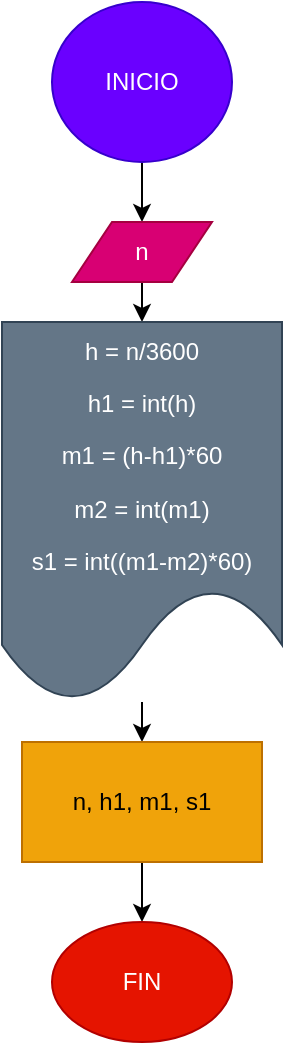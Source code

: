 <mxfile>
    <diagram id="7TOD3sVm8iOvlUrAeCjf" name="Página-1">
        <mxGraphModel dx="564" dy="444" grid="1" gridSize="10" guides="1" tooltips="1" connect="1" arrows="1" fold="1" page="1" pageScale="1" pageWidth="827" pageHeight="1169" math="0" shadow="0">
            <root>
                <mxCell id="0"/>
                <mxCell id="1" parent="0"/>
                <mxCell id="4" style="edgeStyle=none;html=1;exitX=0.5;exitY=1;exitDx=0;exitDy=0;entryX=0.5;entryY=0;entryDx=0;entryDy=0;" parent="1" source="2" target="3" edge="1">
                    <mxGeometry relative="1" as="geometry"/>
                </mxCell>
                <mxCell id="2" value="INICIO" style="ellipse;whiteSpace=wrap;html=1;fillColor=#6a00ff;fontColor=#ffffff;strokeColor=#3700CC;" parent="1" vertex="1">
                    <mxGeometry x="245" y="30" width="90" height="80" as="geometry"/>
                </mxCell>
                <mxCell id="6" style="edgeStyle=none;html=1;exitX=0.5;exitY=1;exitDx=0;exitDy=0;entryX=0.5;entryY=0;entryDx=0;entryDy=0;" parent="1" source="3" target="5" edge="1">
                    <mxGeometry relative="1" as="geometry"/>
                </mxCell>
                <mxCell id="3" value="n" style="shape=parallelogram;perimeter=parallelogramPerimeter;whiteSpace=wrap;html=1;fixedSize=1;fillColor=#d80073;fontColor=#ffffff;strokeColor=#A50040;" parent="1" vertex="1">
                    <mxGeometry x="255" y="140" width="70" height="30" as="geometry"/>
                </mxCell>
                <mxCell id="9" value="" style="edgeStyle=none;html=1;" parent="1" source="5" target="7" edge="1">
                    <mxGeometry relative="1" as="geometry"/>
                </mxCell>
                <mxCell id="5" value="&lt;p class=&quot;selectable-text copyable-text&quot;&gt;&lt;span class=&quot;selectable-text copyable-text&quot;&gt;h = n/3600&lt;/span&gt;&lt;/p&gt;&lt;p class=&quot;selectable-text copyable-text&quot;&gt;&lt;span class=&quot;selectable-text copyable-text&quot;&gt;h1 = int(h)&lt;/span&gt;&lt;/p&gt;&lt;p class=&quot;selectable-text copyable-text&quot;&gt;&lt;span class=&quot;selectable-text copyable-text&quot;&gt;m1 = (h-h1)*60&lt;/span&gt;&lt;/p&gt;&lt;p class=&quot;selectable-text copyable-text&quot;&gt;&lt;span class=&quot;selectable-text copyable-text&quot;&gt;m2 = int(m1)&lt;/span&gt;&lt;/p&gt;&lt;p class=&quot;selectable-text copyable-text&quot;&gt;&lt;span class=&quot;selectable-text copyable-text&quot;&gt;s1 = int((m1-m2)*60)&lt;/span&gt;&lt;/p&gt;" style="shape=document;whiteSpace=wrap;html=1;boundedLbl=1;fillColor=#647687;fontColor=#ffffff;strokeColor=#314354;" parent="1" vertex="1">
                    <mxGeometry x="220" y="190" width="140" height="190" as="geometry"/>
                </mxCell>
                <mxCell id="11" style="edgeStyle=none;html=1;exitX=0.5;exitY=1;exitDx=0;exitDy=0;" parent="1" source="7" target="10" edge="1">
                    <mxGeometry relative="1" as="geometry"/>
                </mxCell>
                <mxCell id="7" value="&lt;span class=&quot;selectable-text copyable-text&quot;&gt;n, h1, m1, s1&lt;/span&gt;" style="rounded=0;whiteSpace=wrap;html=1;fillColor=#f0a30a;fontColor=#000000;strokeColor=#BD7000;" parent="1" vertex="1">
                    <mxGeometry x="230" y="400" width="120" height="60" as="geometry"/>
                </mxCell>
                <mxCell id="10" value="FIN" style="ellipse;whiteSpace=wrap;html=1;fillColor=#e51400;fontColor=#ffffff;strokeColor=#B20000;" parent="1" vertex="1">
                    <mxGeometry x="245" y="490" width="90" height="60" as="geometry"/>
                </mxCell>
            </root>
        </mxGraphModel>
    </diagram>
</mxfile>